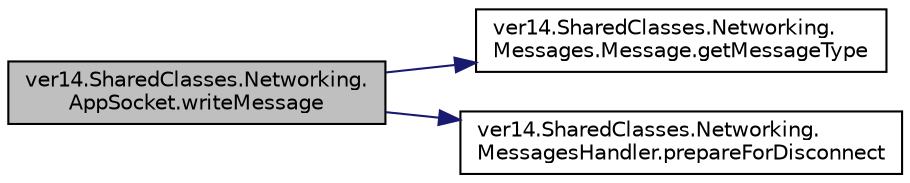 digraph "ver14.SharedClasses.Networking.AppSocket.writeMessage"
{
 // LATEX_PDF_SIZE
  edge [fontname="Helvetica",fontsize="10",labelfontname="Helvetica",labelfontsize="10"];
  node [fontname="Helvetica",fontsize="10",shape=record];
  rankdir="LR";
  Node1 [label="ver14.SharedClasses.Networking.\lAppSocket.writeMessage",height=0.2,width=0.4,color="black", fillcolor="grey75", style="filled", fontcolor="black",tooltip=" "];
  Node1 -> Node2 [color="midnightblue",fontsize="10",style="solid"];
  Node2 [label="ver14.SharedClasses.Networking.\lMessages.Message.getMessageType",height=0.2,width=0.4,color="black", fillcolor="white", style="filled",URL="$classver14_1_1_shared_classes_1_1_networking_1_1_messages_1_1_message.html#a786588eae48b3bf749e883624e03f627",tooltip=" "];
  Node1 -> Node3 [color="midnightblue",fontsize="10",style="solid"];
  Node3 [label="ver14.SharedClasses.Networking.\lMessagesHandler.prepareForDisconnect",height=0.2,width=0.4,color="black", fillcolor="white", style="filled",URL="$classver14_1_1_shared_classes_1_1_networking_1_1_messages_handler.html#a3b16c40a9f560151dfb7d728f98f24f3",tooltip=" "];
}
